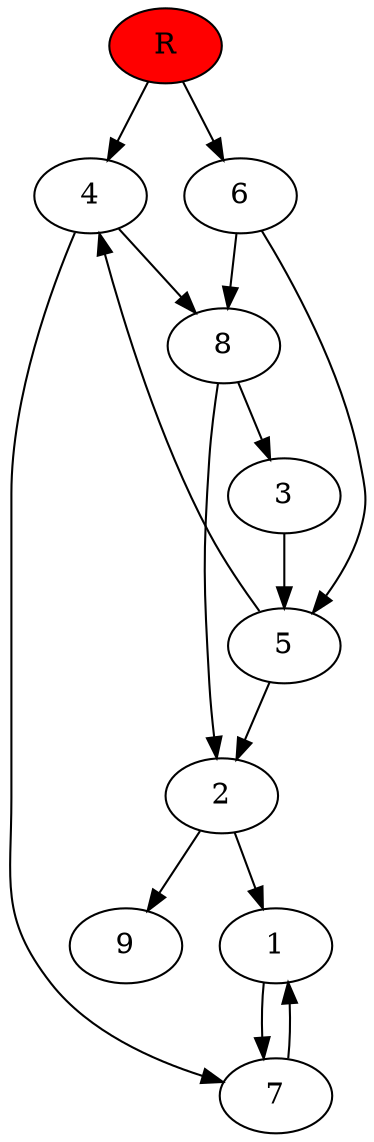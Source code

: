 digraph prb48 {
	1
	2
	3
	4
	5
	6
	7
	8
	R [fillcolor="#ff0000" style=filled]
	1 -> 7
	2 -> 1
	2 -> 9
	3 -> 5
	4 -> 7
	4 -> 8
	5 -> 2
	5 -> 4
	6 -> 5
	6 -> 8
	7 -> 1
	8 -> 2
	8 -> 3
	R -> 4
	R -> 6
}
